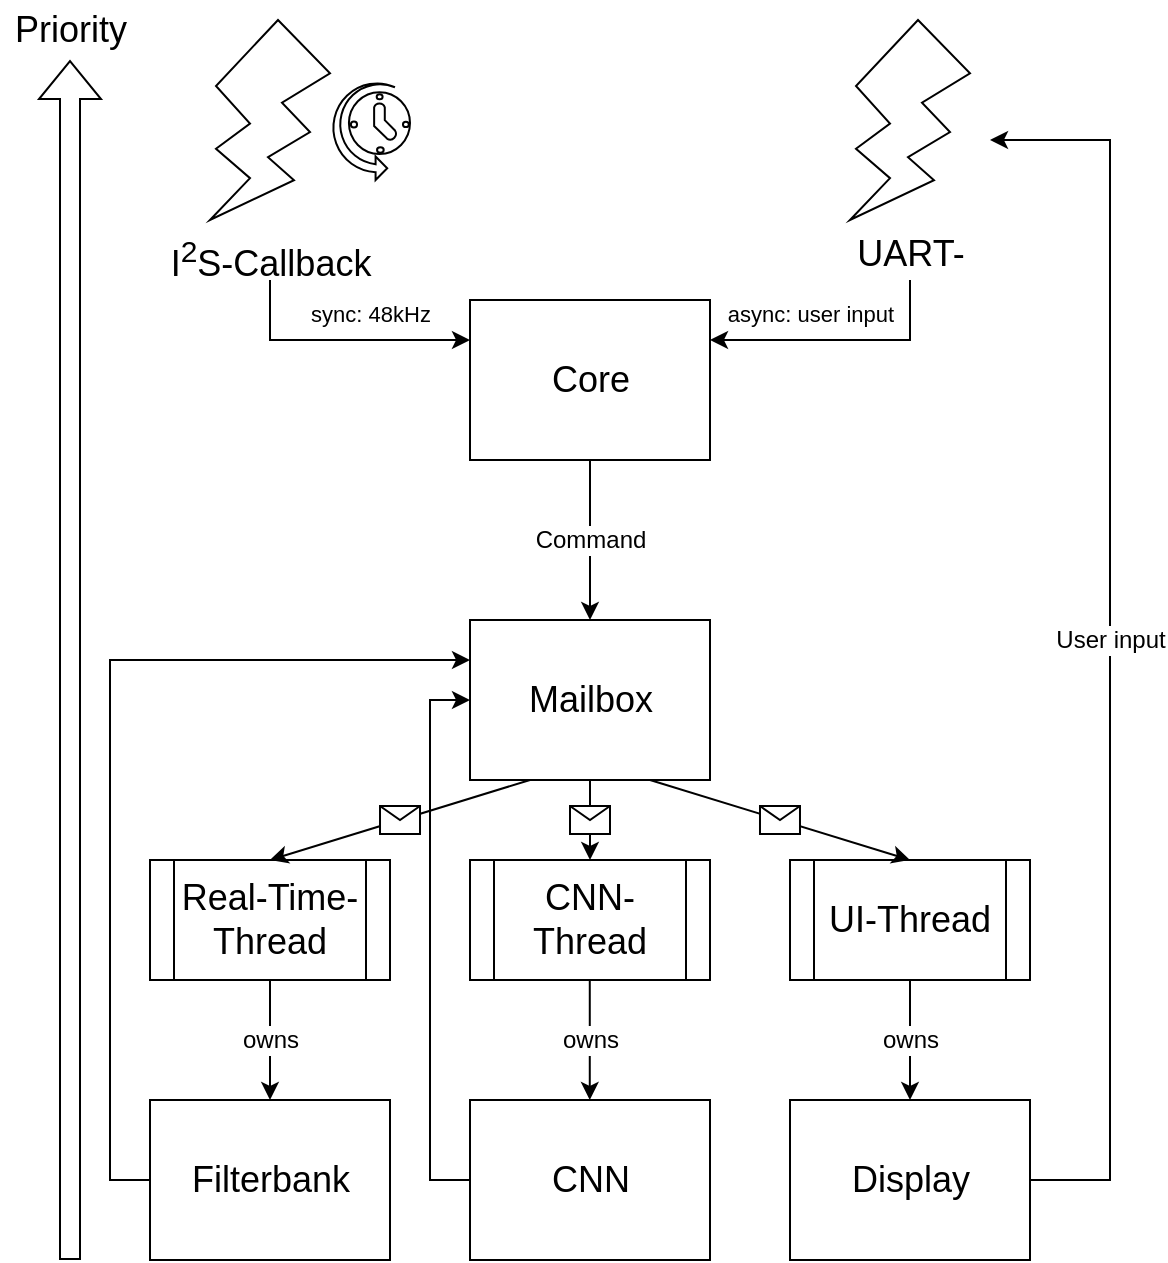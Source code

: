 <mxfile version="17.1.3"><diagram id="-LjdyLqzSwaaxEfyn0AO" name="Page-1"><mxGraphModel dx="1422" dy="752" grid="0" gridSize="10" guides="1" tooltips="1" connect="1" arrows="1" fold="1" page="1" pageScale="1" pageWidth="827" pageHeight="1169" math="0" shadow="0"><root><mxCell id="0"/><mxCell id="1" parent="0"/><mxCell id="TEIsXtasy1r8xGW-2tzR-1" value="&lt;font style=&quot;font-size: 18px&quot;&gt;Core&lt;/font&gt;" style="html=1;" vertex="1" parent="1"><mxGeometry x="360" y="320" width="120" height="80" as="geometry"/></mxCell><mxCell id="TEIsXtasy1r8xGW-2tzR-2" value="&lt;font style=&quot;font-size: 18px&quot;&gt;Display&lt;/font&gt;" style="html=1;" vertex="1" parent="1"><mxGeometry x="520" y="720" width="120" height="80" as="geometry"/></mxCell><mxCell id="TEIsXtasy1r8xGW-2tzR-3" value="&lt;font style=&quot;font-size: 18px&quot;&gt;Mailbox&lt;/font&gt;" style="html=1;" vertex="1" parent="1"><mxGeometry x="360" y="480" width="120" height="80" as="geometry"/></mxCell><mxCell id="TEIsXtasy1r8xGW-2tzR-65" style="edgeStyle=orthogonalEdgeStyle;rounded=0;orthogonalLoop=1;jettySize=auto;html=1;exitX=0;exitY=0.5;exitDx=0;exitDy=0;entryX=0;entryY=0.5;entryDx=0;entryDy=0;fontSize=12;fontColor=none;" edge="1" parent="1" source="TEIsXtasy1r8xGW-2tzR-6" target="TEIsXtasy1r8xGW-2tzR-3"><mxGeometry relative="1" as="geometry"/></mxCell><mxCell id="TEIsXtasy1r8xGW-2tzR-6" value="&lt;font style=&quot;font-size: 18px&quot;&gt;CNN&lt;/font&gt;" style="html=1;" vertex="1" parent="1"><mxGeometry x="360" y="720" width="120" height="80" as="geometry"/></mxCell><mxCell id="TEIsXtasy1r8xGW-2tzR-7" value="Real-Time-Thread" style="shape=process;whiteSpace=wrap;html=1;backgroundOutline=1;fontSize=18;" vertex="1" parent="1"><mxGeometry x="200" y="600" width="120" height="60" as="geometry"/></mxCell><mxCell id="TEIsXtasy1r8xGW-2tzR-8" value="CNN-Thread" style="shape=process;whiteSpace=wrap;html=1;backgroundOutline=1;fontSize=18;" vertex="1" parent="1"><mxGeometry x="360" y="600" width="120" height="60" as="geometry"/></mxCell><mxCell id="TEIsXtasy1r8xGW-2tzR-9" value="UI-Thread" style="shape=process;whiteSpace=wrap;html=1;backgroundOutline=1;fontSize=18;" vertex="1" parent="1"><mxGeometry x="520" y="600" width="120" height="60" as="geometry"/></mxCell><mxCell id="TEIsXtasy1r8xGW-2tzR-10" value="I&lt;sup&gt;2&lt;/sup&gt;S-Callback" style="verticalLabelPosition=bottom;verticalAlign=top;html=1;shape=mxgraph.basic.flash;fontSize=18;" vertex="1" parent="1"><mxGeometry x="230" y="180" width="60" height="100" as="geometry"/></mxCell><mxCell id="TEIsXtasy1r8xGW-2tzR-12" value="UART-" style="verticalLabelPosition=bottom;verticalAlign=top;html=1;shape=mxgraph.basic.flash;fontSize=18;" vertex="1" parent="1"><mxGeometry x="550" y="180" width="60" height="100" as="geometry"/></mxCell><mxCell id="TEIsXtasy1r8xGW-2tzR-15" value="" style="endArrow=classic;html=1;rounded=0;fontSize=18;fontColor=none;" edge="1" parent="1"><mxGeometry width="50" height="50" relative="1" as="geometry"><mxPoint x="260" y="310" as="sourcePoint"/><mxPoint x="360" y="340" as="targetPoint"/><Array as="points"><mxPoint x="260" y="340"/></Array></mxGeometry></mxCell><mxCell id="TEIsXtasy1r8xGW-2tzR-17" value="&lt;font style=&quot;font-size: 11px&quot;&gt;sync: 48kHz&lt;/font&gt;" style="text;html=1;align=center;verticalAlign=middle;resizable=0;points=[];autosize=1;strokeColor=none;fillColor=none;fontSize=18;fontColor=none;" vertex="1" parent="1"><mxGeometry x="270" y="310" width="80" height="30" as="geometry"/></mxCell><mxCell id="TEIsXtasy1r8xGW-2tzR-18" value="&lt;font style=&quot;font-size: 11px&quot;&gt;async: user input&lt;/font&gt;" style="text;html=1;align=center;verticalAlign=middle;resizable=0;points=[];autosize=1;strokeColor=none;fillColor=none;fontSize=18;fontColor=none;" vertex="1" parent="1"><mxGeometry x="480" y="310" width="100" height="30" as="geometry"/></mxCell><mxCell id="TEIsXtasy1r8xGW-2tzR-64" style="edgeStyle=orthogonalEdgeStyle;rounded=0;orthogonalLoop=1;jettySize=auto;html=1;exitX=0;exitY=0.5;exitDx=0;exitDy=0;entryX=0;entryY=0.25;entryDx=0;entryDy=0;fontSize=12;fontColor=none;" edge="1" parent="1" source="TEIsXtasy1r8xGW-2tzR-28" target="TEIsXtasy1r8xGW-2tzR-3"><mxGeometry relative="1" as="geometry"/></mxCell><mxCell id="TEIsXtasy1r8xGW-2tzR-28" value="&lt;font style=&quot;font-size: 18px&quot;&gt;Filterbank&lt;/font&gt;" style="html=1;" vertex="1" parent="1"><mxGeometry x="200" y="720" width="120" height="80" as="geometry"/></mxCell><mxCell id="TEIsXtasy1r8xGW-2tzR-31" value="" style="endArrow=classic;html=1;rounded=0;fontSize=18;fontColor=none;entryX=1;entryY=0.25;entryDx=0;entryDy=0;" edge="1" parent="1" target="TEIsXtasy1r8xGW-2tzR-1"><mxGeometry width="50" height="50" relative="1" as="geometry"><mxPoint x="580" y="310" as="sourcePoint"/><mxPoint x="370" y="350.0" as="targetPoint"/><Array as="points"><mxPoint x="580" y="340"/></Array></mxGeometry></mxCell><mxCell id="TEIsXtasy1r8xGW-2tzR-36" value="Priority" style="text;html=1;align=center;verticalAlign=middle;resizable=0;points=[];autosize=1;strokeColor=none;fillColor=none;fontSize=18;fontColor=none;" vertex="1" parent="1"><mxGeometry x="125" y="170" width="70" height="30" as="geometry"/></mxCell><mxCell id="TEIsXtasy1r8xGW-2tzR-37" value="" style="shape=flexArrow;endArrow=classic;html=1;rounded=0;fontSize=18;fontColor=none;" edge="1" parent="1"><mxGeometry width="50" height="50" relative="1" as="geometry"><mxPoint x="160" y="800" as="sourcePoint"/><mxPoint x="160" y="200" as="targetPoint"/></mxGeometry></mxCell><mxCell id="TEIsXtasy1r8xGW-2tzR-38" value="" style="endArrow=classic;html=1;rounded=0;fontSize=18;fontColor=none;entryX=0.5;entryY=0;entryDx=0;entryDy=0;exitX=0.75;exitY=1;exitDx=0;exitDy=0;" edge="1" parent="1" source="TEIsXtasy1r8xGW-2tzR-3" target="TEIsXtasy1r8xGW-2tzR-9"><mxGeometry relative="1" as="geometry"><mxPoint x="480" y="519.5" as="sourcePoint"/><mxPoint x="610" y="520" as="targetPoint"/></mxGeometry></mxCell><mxCell id="TEIsXtasy1r8xGW-2tzR-39" value="" style="shape=message;html=1;outlineConnect=0;fontSize=18;fontColor=none;" vertex="1" parent="TEIsXtasy1r8xGW-2tzR-38"><mxGeometry width="20" height="14" relative="1" as="geometry"><mxPoint x="-10" y="-7" as="offset"/></mxGeometry></mxCell><mxCell id="TEIsXtasy1r8xGW-2tzR-41" value="" style="endArrow=classic;html=1;rounded=0;fontSize=18;fontColor=none;entryX=0.5;entryY=0;entryDx=0;entryDy=0;exitX=0.5;exitY=1;exitDx=0;exitDy=0;" edge="1" parent="1" source="TEIsXtasy1r8xGW-2tzR-3" target="TEIsXtasy1r8xGW-2tzR-8"><mxGeometry relative="1" as="geometry"><mxPoint x="490" y="529.5" as="sourcePoint"/><mxPoint x="590" y="610" as="targetPoint"/></mxGeometry></mxCell><mxCell id="TEIsXtasy1r8xGW-2tzR-42" value="" style="shape=message;html=1;outlineConnect=0;fontSize=18;fontColor=none;" vertex="1" parent="TEIsXtasy1r8xGW-2tzR-41"><mxGeometry width="20" height="14" relative="1" as="geometry"><mxPoint x="-10" y="-7" as="offset"/></mxGeometry></mxCell><mxCell id="TEIsXtasy1r8xGW-2tzR-43" value="" style="endArrow=classic;html=1;rounded=0;fontSize=18;fontColor=none;entryX=0.5;entryY=0;entryDx=0;entryDy=0;exitX=0.25;exitY=1;exitDx=0;exitDy=0;" edge="1" parent="1" source="TEIsXtasy1r8xGW-2tzR-3" target="TEIsXtasy1r8xGW-2tzR-7"><mxGeometry relative="1" as="geometry"><mxPoint x="490" y="529.5" as="sourcePoint"/><mxPoint x="590" y="610" as="targetPoint"/></mxGeometry></mxCell><mxCell id="TEIsXtasy1r8xGW-2tzR-44" value="" style="shape=message;html=1;outlineConnect=0;fontSize=18;fontColor=none;" vertex="1" parent="TEIsXtasy1r8xGW-2tzR-43"><mxGeometry width="20" height="14" relative="1" as="geometry"><mxPoint x="-10" y="-7" as="offset"/></mxGeometry></mxCell><mxCell id="TEIsXtasy1r8xGW-2tzR-48" value="" style="endArrow=classic;html=1;rounded=0;fontSize=12;fontColor=none;exitX=0.5;exitY=1;exitDx=0;exitDy=0;entryX=0.5;entryY=0;entryDx=0;entryDy=0;" edge="1" parent="1" source="TEIsXtasy1r8xGW-2tzR-1" target="TEIsXtasy1r8xGW-2tzR-3"><mxGeometry relative="1" as="geometry"><mxPoint x="410" y="550" as="sourcePoint"/><mxPoint x="510" y="550" as="targetPoint"/></mxGeometry></mxCell><mxCell id="TEIsXtasy1r8xGW-2tzR-49" value="Command" style="edgeLabel;resizable=0;html=1;align=center;verticalAlign=middle;fontSize=12;fontColor=none;" connectable="0" vertex="1" parent="TEIsXtasy1r8xGW-2tzR-48"><mxGeometry relative="1" as="geometry"/></mxCell><mxCell id="TEIsXtasy1r8xGW-2tzR-50" value="" style="endArrow=classic;html=1;rounded=0;fontSize=12;fontColor=none;exitX=1;exitY=0.5;exitDx=0;exitDy=0;" edge="1" parent="1" source="TEIsXtasy1r8xGW-2tzR-2"><mxGeometry relative="1" as="geometry"><mxPoint x="470" y="510" as="sourcePoint"/><mxPoint x="620" y="240" as="targetPoint"/><Array as="points"><mxPoint x="680" y="760"/><mxPoint x="680" y="240"/></Array></mxGeometry></mxCell><mxCell id="TEIsXtasy1r8xGW-2tzR-51" value="User input" style="edgeLabel;resizable=0;html=1;align=center;verticalAlign=middle;fontSize=12;fontColor=none;" connectable="0" vertex="1" parent="TEIsXtasy1r8xGW-2tzR-50"><mxGeometry relative="1" as="geometry"/></mxCell><mxCell id="TEIsXtasy1r8xGW-2tzR-55" value="" style="endArrow=classic;html=1;rounded=0;fontSize=12;fontColor=none;exitX=0.5;exitY=1;exitDx=0;exitDy=0;entryX=0.5;entryY=0;entryDx=0;entryDy=0;" edge="1" parent="1" source="TEIsXtasy1r8xGW-2tzR-7" target="TEIsXtasy1r8xGW-2tzR-28"><mxGeometry relative="1" as="geometry"><mxPoint x="420" y="610" as="sourcePoint"/><mxPoint x="520" y="610" as="targetPoint"/></mxGeometry></mxCell><mxCell id="TEIsXtasy1r8xGW-2tzR-56" value="owns" style="edgeLabel;resizable=0;html=1;align=center;verticalAlign=middle;fontSize=12;fontColor=none;" connectable="0" vertex="1" parent="TEIsXtasy1r8xGW-2tzR-55"><mxGeometry relative="1" as="geometry"/></mxCell><mxCell id="TEIsXtasy1r8xGW-2tzR-57" value="" style="endArrow=classic;html=1;rounded=0;fontSize=12;fontColor=none;exitX=0.5;exitY=1;exitDx=0;exitDy=0;entryX=0.5;entryY=0;entryDx=0;entryDy=0;" edge="1" parent="1"><mxGeometry relative="1" as="geometry"><mxPoint x="419.89" y="660" as="sourcePoint"/><mxPoint x="419.89" y="720" as="targetPoint"/></mxGeometry></mxCell><mxCell id="TEIsXtasy1r8xGW-2tzR-58" value="owns" style="edgeLabel;resizable=0;html=1;align=center;verticalAlign=middle;fontSize=12;fontColor=none;" connectable="0" vertex="1" parent="TEIsXtasy1r8xGW-2tzR-57"><mxGeometry relative="1" as="geometry"/></mxCell><mxCell id="TEIsXtasy1r8xGW-2tzR-59" value="" style="endArrow=classic;html=1;rounded=0;fontSize=12;fontColor=none;exitX=0.5;exitY=1;exitDx=0;exitDy=0;entryX=0.5;entryY=0;entryDx=0;entryDy=0;" edge="1" parent="1"><mxGeometry relative="1" as="geometry"><mxPoint x="580" y="660" as="sourcePoint"/><mxPoint x="580" y="720" as="targetPoint"/></mxGeometry></mxCell><mxCell id="TEIsXtasy1r8xGW-2tzR-60" value="owns" style="edgeLabel;resizable=0;html=1;align=center;verticalAlign=middle;fontSize=12;fontColor=none;" connectable="0" vertex="1" parent="TEIsXtasy1r8xGW-2tzR-59"><mxGeometry relative="1" as="geometry"/></mxCell><mxCell id="TEIsXtasy1r8xGW-2tzR-66" value="" style="verticalLabelPosition=bottom;html=1;verticalAlign=top;align=center;shape=mxgraph.azure.scheduler;pointerEvents=1;fontSize=12;gradientColor=#ffffff;strokeWidth=1;perimeterSpacing=0;" vertex="1" parent="1"><mxGeometry x="290" y="210" width="40" height="50" as="geometry"/></mxCell></root></mxGraphModel></diagram></mxfile>